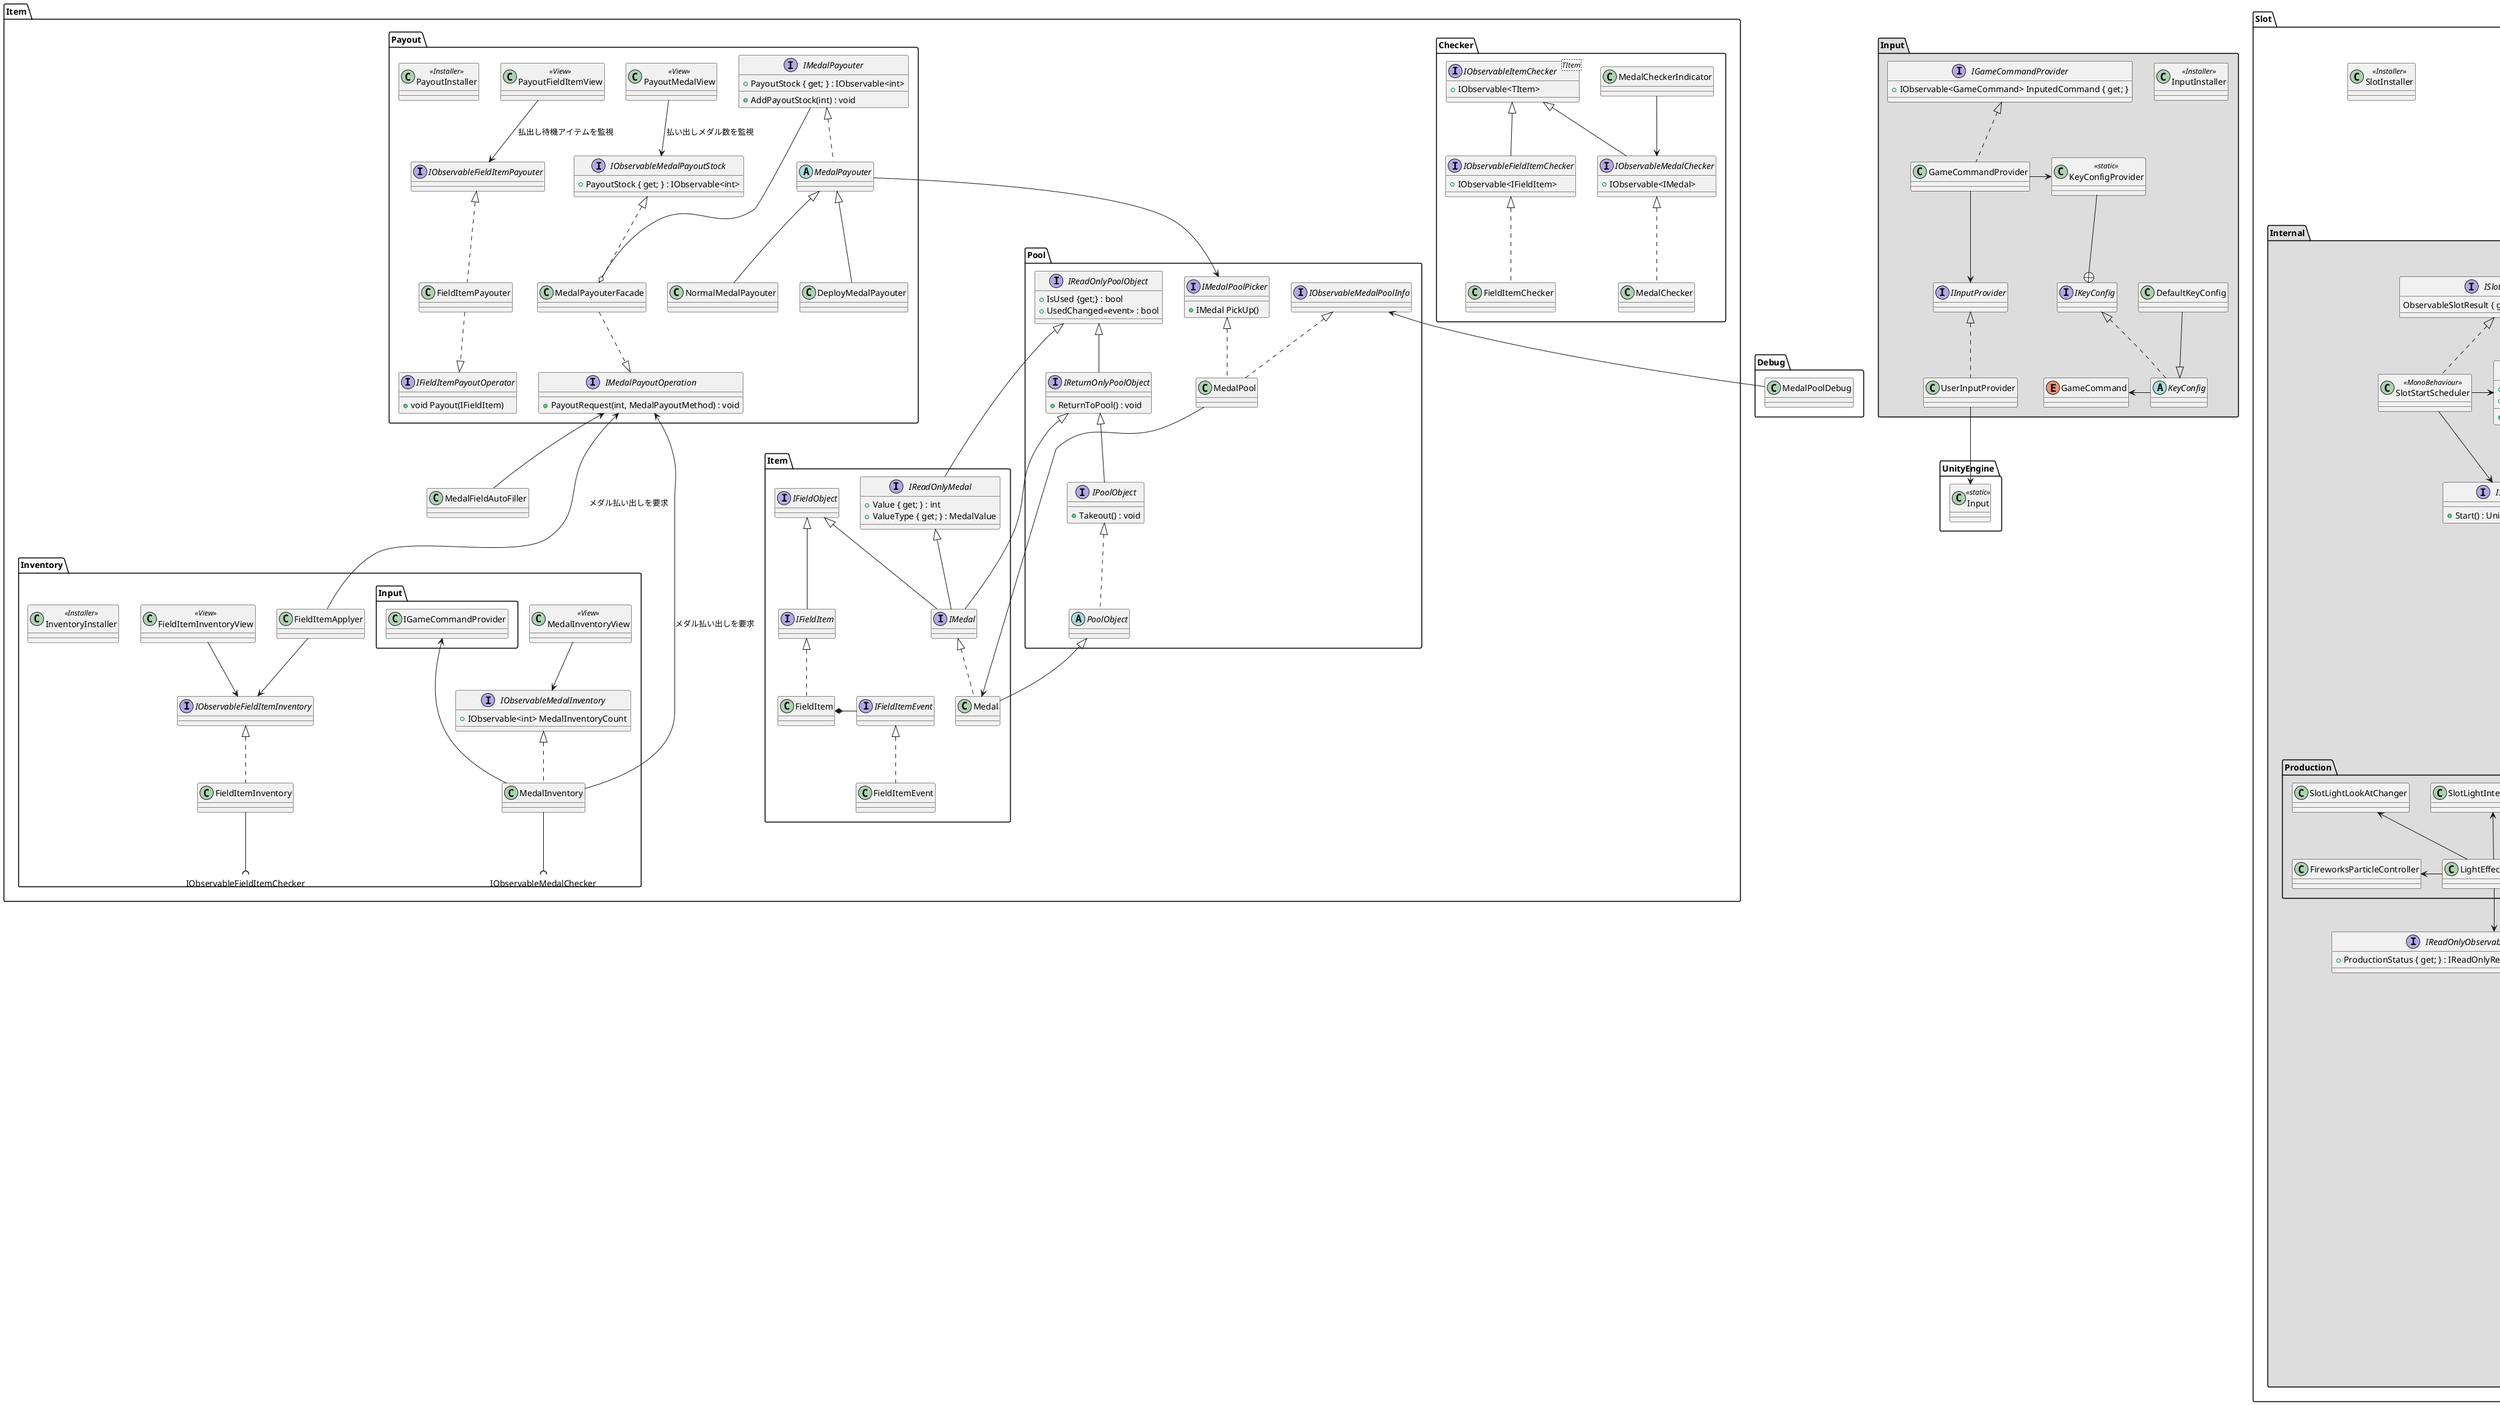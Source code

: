@startuml MedalPusher

namespace Case{
    class PusherMover
}

namespace Item{
    namespace Item{
        interface IFieldItem
        class FieldItem
        interface IFieldItemEvent
        class FieldItemEvent
        IFieldItem <|.. FieldItem
        IFieldItemEvent <|.. FieldItemEvent
        FieldItem *- IFieldItemEvent


        interface IReadOnlyMedal{
            +Value { get; } : int
            +ValueType { get; } : MedalValue
        }
        interface IMedal
        class Medal
        IReadOnlyMedal <|-- IMedal
        IMedal <|.. Medal

        interface IFieldObject
        IFieldObject <|-- IMedal
        IFieldObject <|-- IFieldItem
    }

    namespace Pool{
        interface IReadOnlyPoolObject{
            +IsUsed {get;} : bool
            +UsedChanged<<event>> : bool
        }
        interface IReturnOnlyPoolObject{
            +ReturnToPool() : void
        }
        interface IPoolObject{
            +Takeout() : void
        }
        abstract PoolObject
        
        IReadOnlyPoolObject <|-- IReturnOnlyPoolObject
        IReturnOnlyPoolObject <|-- IPoolObject
        IReturnOnlyPoolObject <|-- Item.Item.IMedal
        IPoolObject <|.. PoolObject
        PoolObject <|-- Item.Item.Medal
        IReadOnlyPoolObject <|-- Item.Item.IReadOnlyMedal
        

        interface IMedalPoolPicker{
            +IMedal PickUp()
        }
        interface IObservableMedalPoolInfo
        class MedalPool

        IMedalPoolPicker <|.. MedalPool
        IObservableMedalPoolInfo <|.. MedalPool

        MedalPool --> Item.Item.Medal
    }
    
    namespace Checker{
        interface IObservableItemChecker<TItem>{
            +IObservable<TItem>
        }

        interface IObservableMedalChecker{
            +IObservable<IMedal>
        }
        class MedalChecker
        IObservableItemChecker <|-- IObservableMedalChecker
        IObservableMedalChecker <|.. MedalChecker

        interface IObservableFieldItemChecker{
            +IObservable<IFieldItem>
        }
        class FieldItemChecker
        IObservableItemChecker <|-- IObservableFieldItemChecker
        IObservableFieldItemChecker <|.. FieldItemChecker

        MedalCheckerIndicator --> IObservableMedalChecker

    }
    
    namespace Payout{
        interface IMedalPayoutOperation{
            +PayoutRequest(int, MedalPayoutMethod) : void
        }
        interface IObservableMedalPayoutStock{
            +PayoutStock { get; } : IObservable<int>
        }
        class MedalPayouterFacade
        MedalPayouterFacade ..|> IMedalPayoutOperation
        IObservableMedalPayoutStock <|.. MedalPayouterFacade
        IMedalPayouter ---o MedalPayouterFacade

        interface IMedalPayouter{
            +AddPayoutStock(int) : void
            +PayoutStock { get; } : IObservable<int>
        }
        abstract MedalPayouter
        class NormalMedalPayouter
        class DeployMedalPayouter
        IMedalPayouter <|.. MedalPayouter
        MedalPayouter <|-- NormalMedalPayouter
        MedalPayouter <|-- DeployMedalPayouter
        MedalPayouter --> Item.Pool.IMedalPoolPicker


        interface IObservableFieldItemPayouter{
        }
        interface IFieldItemPayoutOperator{
            +void Payout(IFieldItem)
        }
        class FieldItemPayouter
        FieldItemPayouter ..|> IFieldItemPayoutOperator
        IObservableFieldItemPayouter <|.. FieldItemPayouter

        class PayoutMedalView<<View>>
        class PayoutFieldItemView<<View>>
        PayoutMedalView --> IObservableMedalPayoutStock : 払い出しメダル数を監視
        PayoutFieldItemView --> IObservableFieldItemPayouter : 払出し待機アイテムを監視



        class PayoutInstaller<<Installer>>
    }

    'ゲーム開始時のメダル充填
    Item.Payout.IMedalPayoutOperation <-- MedalFieldAutoFiller
    
    namespace Inventory{
        interface IObservableMedalInventory{
            +IObservable<int> MedalInventoryCount
        }
        class MedalInventory
        IObservableMedalInventory <|.. MedalInventory

        interface IObservableFieldItemInventory
        class FieldItemInventory
        IObservableFieldItemInventory <|.. FieldItemInventory

        MedalInventory --(( IObservableMedalChecker
        FieldItemInventory --(( IObservableFieldItemChecker
        Input.IGameCommandProvider <--- MedalInventory

        class FieldItemApplyer
        Item.Payout.IMedalPayoutOperation <--- FieldItemApplyer : メダル払い出しを要求

        class MedalInventoryView<<View>>
        MedalInventoryView --> IObservableMedalInventory
        class FieldItemInventoryView<<View>>
        FieldItemInventoryView --> IObservableFieldItemInventory

        FieldItemApplyer --> IObservableFieldItemInventory
        MedalInventory --> Item.Payout.IMedalPayoutOperation : メダル払い出しを要求

        class InventoryInstaller<<Installer>>
    }
}

namespace UnityEngine{
    class Input<<static>>
}

namespace Input #DDDDDD{
    class InputInstaller<<Installer>>

    enum GameCommand
    
    interface IGameCommandProvider{
        +IObservable<GameCommand> InputedCommand { get; }
    }
    class GameCommandProvider
    IGameCommandProvider <|.. GameCommandProvider

    interface IInputProvider
    class UserInputProvider
    IInputProvider <|.. UserInputProvider
    UserInputProvider --> UnityEngine.Input
    GameCommandProvider --> IInputProvider

    interface IKeyConfig
    abstract KeyConfig
    class DefaultKeyConfig

    IKeyConfig <|.. KeyConfig
    KeyConfig <|-up- DefaultKeyConfig
    GameCommand <- KeyConfig

    class KeyConfigProvider<<static>>
    KeyConfigProvider --+ IKeyConfig
    GameCommandProvider -> KeyConfigProvider

    
    
}


namespace Slot {
    class SlotInstaller <<Installer>>

    namespace Internal #DDDDDD{
        namespace Stock{
            interface IReadOnlyObservableStockCount{
                +Stock { get; } : IReadOnlyReactiveProperty<int>
            }
            interface IStockAdder{
                +Add() : void
            }
            class StockCounter
            StockCounter ..|> IReadOnlyObservableStockCount
            IStockAdder <|.. StockCounter
        }
        interface IStockCounter{
            +Supplied { get; } : IObservable<Unit>
            +IsSpendable { get; } : bool
            +Spend() : void
        }
        Slot.Internal.Stock.StockCounter .|> IStockCounter
        interface ISlotResultSubmitter{
            ObservableSlotResult { get; } : IObservable<SlotResult>
        }
        class SlotStartScheduler <<MonoBehaviour>>
        IStockCounter <- SlotStartScheduler
        SlotStartScheduler -->  ISlotStarter
        ISlotResultSubmitter <|.. SlotStartScheduler

        interface ISlotStarter{
            +Start() : UniTask<SlotResult>
        }
        class SlotScenarioDeterminer <<MonoBehaviour>>
        ISlotStarter <|.. SlotScenarioDeterminer
        SlotScenarioDeterminer --> ISlotProductionDeterminer

        interface ISlotProductionDeterminer{
            +DetermineProduction(Scenario) : UniTask
        }
        class SlotProductionDeterminer <<MonoBehaviour>>
        ISlotProductionDeterminer <|.. SlotProductionDeterminer
        SlotProductionDeterminer --> ISlotDriver
        Slot.Internal.Stock.IReadOnlyObservableStockCount <-- SlotProductionDeterminer : 残ストックによって演出が変化

        interface ISlotDriver{
            +ControlBy(Production) : IObservable<Unit>
        }
        interface IReadOnlyObservableSlotProdctionStatus{
            +ProductionStatus { get; } : IReadOnlyReactiveProperty<SlotProductionStatus>
        }
        class SlotDriver <<MonoBehaviour>>
        ISlotDriver <|.. SlotDriver
        IReadOnlyObservableSlotProdctionStatus <|. SlotDriver

        namespace Core #AAAAAA{
            class ReelSequenceProvider
            interface IReelSequenceProvider
            IReelSequenceProvider <|.. ReelSequenceProvider
            Slot.Internal.SlotDriver "1"*--"3" IReelSequenceProvider

            class RoleTweenProvider
            ReelSequenceProvider "1"*--"*" RoleTweenProvider
            RoleTweenProvider *-- IRoleOperation

            interface IReachAntagonistSequenceProvider
            class ReachAntagonistSequenceProvider
            IReachAntagonistSequenceProvider <|.. ReachAntagonistSequenceProvider

            ReelSequenceProvider +- IReachAntagonistSequenceProvider

            interface IRoleOperation{
                +transform { get; } : Transform
                +Value { get; } : RoleValue
                +ChangeOpacity(float) : void
            }
            class Role<<MonoBehaviour>>
            IRoleOperation <|.. Role
        }

        namespace Production{
            
            class LightEffectController
            LightEffectController --> Slot.Internal.IReadOnlyObservableSlotProdctionStatus

            class SlotLightColorChanger
            class SlotLightIntensityChanger
            class SlotLightLookAtChanger
            class FireworksParticleController

            SlotLightColorChanger <-- LightEffectController
            SlotLightIntensityChanger <-- LightEffectController
            SlotLightLookAtChanger <-- LightEffectController
            FireworksParticleController <- LightEffectController
        }
    }

    namespace Interface{
        class StockCounterView<<View>>
        StockCounterView -> Slot.Internal.Stock.IReadOnlyObservableStockCount

        class SlotResultToPrizeConverter <<MonoBehaviour>>
        SlotResultToPrizeConverter --> Slot.Internal.ISlotResultSubmitter
        IMedalPayoutOperation ))-- SlotResultToPrizeConverter

        class SlotStockSensor <<MonoBehaviour>>
        SlotStockSensor --> Slot.Internal.Stock.IStockAdder
        IObservableMedalChecker ))-- SlotStockSensor
    }
}


' namespace PayoutPinball{
'     interface IPinballPocket
'     class PinballPocket
'     IPinballPocket <|.. PinballPocket

'     interface IPinballEvent
'     class PinballEvent
'     IPinballEvent <|.. PinballEvent

'     PinballPocket *- IPinballEvent
'     PinballPocket --(( IObservableMedalChecker
' }



' namespace Lottery{
'     interface IObservableLotteryRotater{
'         +IObservable<float> ObservableRotate { get; }
'     }
'     class LotteryBowlRotater
'     IObservableLotteryRotater <|.. LotteryBowlRotater

'     class LotteryPrizeInfo{
'         IFieldObject Prize { get; }
'     }
'     interface ILotteryPocketPositionOperation
'     class LotteryPocket
'     LotteryPocket ..|> ILotteryPocketPositionOperation

'     class LotteryPocketPositionOperator
'     LotteryPocketPositionOperator --> IObservableLotteryRotater 
'     ILotteryPocketPositionOperation "*" --o "1" LotteryPocketPositionOperator

'     class LotteryPrize3DView
'     LotteryPrize3DView -* LotteryPocket

'     interface ILotteryPrizeInsertionSlot
'     class LotteryPrizeCollector
'     LotteryPrizeCollector ..|> ILotteryPrizeInsertionSlot

'     ILotteryPrizeInsertionSlot <-- LotteryPocket
'     LotteryPocket *- LotteryPrizeInfo

'     Item.Payout.IFieldItemPayoutOperator <-- LotteryPrizeCollector
'     Item.Payout.IMedalPayoutOperation <-- LotteryPrizeCollector

'     interface IBallBornOperator{
'         +Born() : void
'     }
'     class BallBorner
'     IBallBornOperator <|.. BallBorner


'     class LotteryStockCollector
'     IObservableMedalChecker ))-- LotteryStockCollector
'     LotteryStockCollector --> IBallBornOperator

'     class LotteryInstaller<<Installer>>{}
' }

namespace Debug{
    class MedalPoolDebug

    Item.Pool.IObservableMedalPoolInfo <-- MedalPoolDebug
}

class SceneInstaller<<Installer>>

@enduml